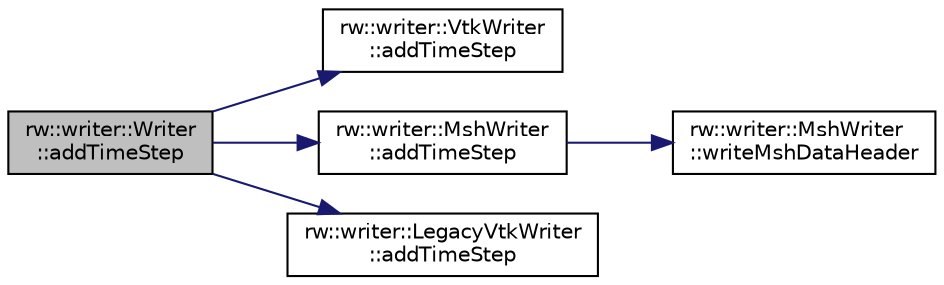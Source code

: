 digraph "rw::writer::Writer::addTimeStep"
{
  edge [fontname="Helvetica",fontsize="10",labelfontname="Helvetica",labelfontsize="10"];
  node [fontname="Helvetica",fontsize="10",shape=record];
  rankdir="LR";
  Node3 [label="rw::writer::Writer\l::addTimeStep",height=0.2,width=0.4,color="black", fillcolor="grey75", style="filled", fontcolor="black"];
  Node3 -> Node4 [color="midnightblue",fontsize="10",style="solid",fontname="Helvetica"];
  Node4 [label="rw::writer::VtkWriter\l::addTimeStep",height=0.2,width=0.4,color="black", fillcolor="white", style="filled",URL="$classrw_1_1writer_1_1VtkWriter.html#aae0b9f31c4468d7527a69c7b3bd23806",tooltip="Writes the time step to the file. "];
  Node3 -> Node5 [color="midnightblue",fontsize="10",style="solid",fontname="Helvetica"];
  Node5 [label="rw::writer::MshWriter\l::addTimeStep",height=0.2,width=0.4,color="black", fillcolor="white", style="filled",URL="$classrw_1_1writer_1_1MshWriter.html#a202a7273377454678dc6ce69754f0de3",tooltip="Writes the time step to the file. "];
  Node5 -> Node6 [color="midnightblue",fontsize="10",style="solid",fontname="Helvetica"];
  Node6 [label="rw::writer::MshWriter\l::writeMshDataHeader",height=0.2,width=0.4,color="black", fillcolor="white", style="filled",URL="$classrw_1_1writer_1_1MshWriter.html#a2962314c02a4d959b99bed83c39350db",tooltip="utility function "];
  Node3 -> Node7 [color="midnightblue",fontsize="10",style="solid",fontname="Helvetica"];
  Node7 [label="rw::writer::LegacyVtkWriter\l::addTimeStep",height=0.2,width=0.4,color="black", fillcolor="white", style="filled",URL="$classrw_1_1writer_1_1LegacyVtkWriter.html#a56cc164c48cc2736b44a75baf62b0b16",tooltip="Writes the time step to the file. "];
}
